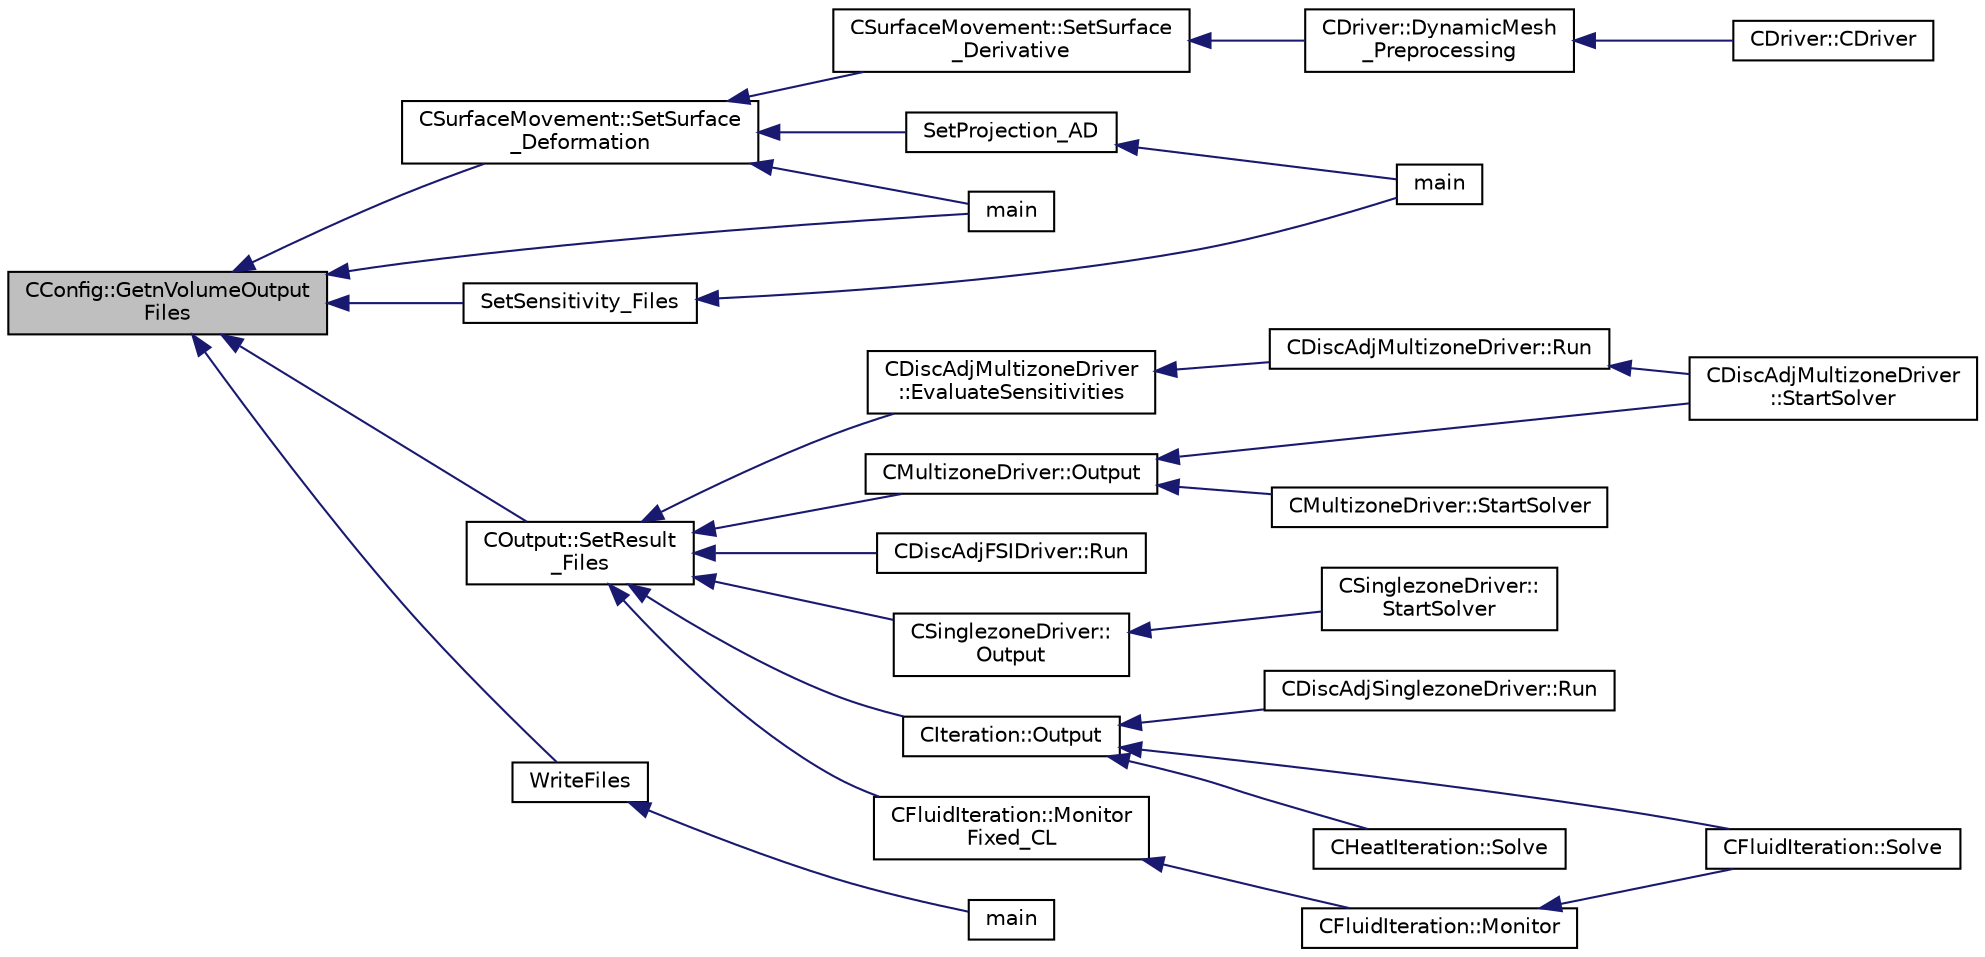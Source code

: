 digraph "CConfig::GetnVolumeOutputFiles"
{
  edge [fontname="Helvetica",fontsize="10",labelfontname="Helvetica",labelfontsize="10"];
  node [fontname="Helvetica",fontsize="10",shape=record];
  rankdir="LR";
  Node9786 [label="CConfig::GetnVolumeOutput\lFiles",height=0.2,width=0.4,color="black", fillcolor="grey75", style="filled", fontcolor="black"];
  Node9786 -> Node9787 [dir="back",color="midnightblue",fontsize="10",style="solid",fontname="Helvetica"];
  Node9787 [label="CSurfaceMovement::SetSurface\l_Deformation",height=0.2,width=0.4,color="black", fillcolor="white", style="filled",URL="$class_c_surface_movement.html#a23bec9fbe1bcd7f6117100de93381ac3",tooltip="Set the surface/boundary deformation. "];
  Node9787 -> Node9788 [dir="back",color="midnightblue",fontsize="10",style="solid",fontname="Helvetica"];
  Node9788 [label="CSurfaceMovement::SetSurface\l_Derivative",height=0.2,width=0.4,color="black", fillcolor="white", style="filled",URL="$class_c_surface_movement.html#af6aac73d04565bf6e9b81305b66e97e7",tooltip="Set derivatives of the surface/boundary deformation. "];
  Node9788 -> Node9789 [dir="back",color="midnightblue",fontsize="10",style="solid",fontname="Helvetica"];
  Node9789 [label="CDriver::DynamicMesh\l_Preprocessing",height=0.2,width=0.4,color="black", fillcolor="white", style="filled",URL="$class_c_driver.html#af585d91d9c08dbddcc2b3e67dd5f5af9",tooltip="GridMovement_Preprocessing. "];
  Node9789 -> Node9790 [dir="back",color="midnightblue",fontsize="10",style="solid",fontname="Helvetica"];
  Node9790 [label="CDriver::CDriver",height=0.2,width=0.4,color="black", fillcolor="white", style="filled",URL="$class_c_driver.html#a3fca4a013a6efa9bbb38fe78a86b5f3d",tooltip="Constructor of the class. "];
  Node9787 -> Node9791 [dir="back",color="midnightblue",fontsize="10",style="solid",fontname="Helvetica"];
  Node9791 [label="main",height=0.2,width=0.4,color="black", fillcolor="white", style="filled",URL="$_s_u2___d_e_f_8cpp.html#a0ddf1224851353fc92bfbff6f499fa97"];
  Node9787 -> Node9792 [dir="back",color="midnightblue",fontsize="10",style="solid",fontname="Helvetica"];
  Node9792 [label="SetProjection_AD",height=0.2,width=0.4,color="black", fillcolor="white", style="filled",URL="$_s_u2___d_o_t_8cpp.html#a3fceed882e8eb3d6796c8e8396af7d87",tooltip="Projection of the surface sensitivity using algorithmic differentiation (AD). "];
  Node9792 -> Node9793 [dir="back",color="midnightblue",fontsize="10",style="solid",fontname="Helvetica"];
  Node9793 [label="main",height=0.2,width=0.4,color="black", fillcolor="white", style="filled",URL="$_s_u2___d_o_t_8cpp.html#a0ddf1224851353fc92bfbff6f499fa97"];
  Node9786 -> Node9794 [dir="back",color="midnightblue",fontsize="10",style="solid",fontname="Helvetica"];
  Node9794 [label="COutput::SetResult\l_Files",height=0.2,width=0.4,color="black", fillcolor="white", style="filled",URL="$class_c_output.html#a8cae0e94e8769f55d5865df600acbc2f",tooltip="Loop through all requested output files and write the volume output data. "];
  Node9794 -> Node9795 [dir="back",color="midnightblue",fontsize="10",style="solid",fontname="Helvetica"];
  Node9795 [label="CDiscAdjMultizoneDriver\l::EvaluateSensitivities",height=0.2,width=0.4,color="black", fillcolor="white", style="filled",URL="$class_c_disc_adj_multizone_driver.html#ac2789097629674cfb7d4de64954024df",tooltip="Evaluate sensitivites for the current adjoint solution and output files. "];
  Node9795 -> Node9796 [dir="back",color="midnightblue",fontsize="10",style="solid",fontname="Helvetica"];
  Node9796 [label="CDiscAdjMultizoneDriver::Run",height=0.2,width=0.4,color="black", fillcolor="white", style="filled",URL="$class_c_disc_adj_multizone_driver.html#af996aecdb6d20aa4fc81c9b67295abf5",tooltip="[Overload] Run an discrete adjoint update of all solvers within multiple zones. "];
  Node9796 -> Node9797 [dir="back",color="midnightblue",fontsize="10",style="solid",fontname="Helvetica"];
  Node9797 [label="CDiscAdjMultizoneDriver\l::StartSolver",height=0.2,width=0.4,color="black", fillcolor="white", style="filled",URL="$class_c_disc_adj_multizone_driver.html#a75de0a1a482ceeed4301a384f1515092",tooltip="[Overload] Launch the computation for discrete adjoint multizone problems. "];
  Node9794 -> Node9798 [dir="back",color="midnightblue",fontsize="10",style="solid",fontname="Helvetica"];
  Node9798 [label="CDiscAdjFSIDriver::Run",height=0.2,width=0.4,color="black", fillcolor="white", style="filled",URL="$class_c_disc_adj_f_s_i_driver.html#a2e965d6e9c4dcfc296077cae225cab21",tooltip="Run a Discrete Adjoint iteration for the FSI problem. "];
  Node9794 -> Node9799 [dir="back",color="midnightblue",fontsize="10",style="solid",fontname="Helvetica"];
  Node9799 [label="CMultizoneDriver::Output",height=0.2,width=0.4,color="black", fillcolor="white", style="filled",URL="$class_c_multizone_driver.html#a994366ecc93e27a86948b93cd3c722e7",tooltip="Output the solution in solution file. "];
  Node9799 -> Node9797 [dir="back",color="midnightblue",fontsize="10",style="solid",fontname="Helvetica"];
  Node9799 -> Node9800 [dir="back",color="midnightblue",fontsize="10",style="solid",fontname="Helvetica"];
  Node9800 [label="CMultizoneDriver::StartSolver",height=0.2,width=0.4,color="black", fillcolor="white", style="filled",URL="$class_c_multizone_driver.html#a03cfc000c383ef0d86d34e1c6aef5ff3",tooltip="[Overload] Launch the computation for multizone problems. "];
  Node9794 -> Node9801 [dir="back",color="midnightblue",fontsize="10",style="solid",fontname="Helvetica"];
  Node9801 [label="CSinglezoneDriver::\lOutput",height=0.2,width=0.4,color="black", fillcolor="white", style="filled",URL="$class_c_singlezone_driver.html#afc32b69df4468ab19f5285782b91f0be",tooltip="Output the solution in solution file. "];
  Node9801 -> Node9802 [dir="back",color="midnightblue",fontsize="10",style="solid",fontname="Helvetica"];
  Node9802 [label="CSinglezoneDriver::\lStartSolver",height=0.2,width=0.4,color="black", fillcolor="white", style="filled",URL="$class_c_singlezone_driver.html#a6eb4215f7ee740a6d5edb798110ce44a",tooltip="[Overload] Launch the computation for single-zone problems. "];
  Node9794 -> Node9803 [dir="back",color="midnightblue",fontsize="10",style="solid",fontname="Helvetica"];
  Node9803 [label="CIteration::Output",height=0.2,width=0.4,color="black", fillcolor="white", style="filled",URL="$class_c_iteration.html#a81703988a52c42fd644506cd2009c8e1",tooltip="A virtual member. "];
  Node9803 -> Node9804 [dir="back",color="midnightblue",fontsize="10",style="solid",fontname="Helvetica"];
  Node9804 [label="CDiscAdjSinglezoneDriver::Run",height=0.2,width=0.4,color="black", fillcolor="white", style="filled",URL="$class_c_disc_adj_singlezone_driver.html#a624c84f750a031872526d62b93cff1f1",tooltip="Run a single iteration of the discrete adjoint solver with a single zone. "];
  Node9803 -> Node9805 [dir="back",color="midnightblue",fontsize="10",style="solid",fontname="Helvetica"];
  Node9805 [label="CFluidIteration::Solve",height=0.2,width=0.4,color="black", fillcolor="white", style="filled",URL="$class_c_fluid_iteration.html#ae22cd342c9c9d2ea5ac3f5103394ff80",tooltip="Iterate the fluid system for a number of Inner_Iter iterations. "];
  Node9803 -> Node9806 [dir="back",color="midnightblue",fontsize="10",style="solid",fontname="Helvetica"];
  Node9806 [label="CHeatIteration::Solve",height=0.2,width=0.4,color="black", fillcolor="white", style="filled",URL="$class_c_heat_iteration.html#ac9bc702cd04ec181d142db04b176e3b1",tooltip="Perform a single iteration of the wave system. "];
  Node9794 -> Node9807 [dir="back",color="midnightblue",fontsize="10",style="solid",fontname="Helvetica"];
  Node9807 [label="CFluidIteration::Monitor\lFixed_CL",height=0.2,width=0.4,color="black", fillcolor="white", style="filled",URL="$class_c_fluid_iteration.html#a21538ff2df862f29e659135452d901a1",tooltip="Fixed CL monitoring function. "];
  Node9807 -> Node9808 [dir="back",color="midnightblue",fontsize="10",style="solid",fontname="Helvetica"];
  Node9808 [label="CFluidIteration::Monitor",height=0.2,width=0.4,color="black", fillcolor="white", style="filled",URL="$class_c_fluid_iteration.html#a563192d869a4e82151c0bf6781b4890d",tooltip="Monitors the convergence and other metrics for the fluid system. "];
  Node9808 -> Node9805 [dir="back",color="midnightblue",fontsize="10",style="solid",fontname="Helvetica"];
  Node9786 -> Node9791 [dir="back",color="midnightblue",fontsize="10",style="solid",fontname="Helvetica"];
  Node9786 -> Node9809 [dir="back",color="midnightblue",fontsize="10",style="solid",fontname="Helvetica"];
  Node9809 [label="SetSensitivity_Files",height=0.2,width=0.4,color="black", fillcolor="white", style="filled",URL="$_s_u2___d_o_t_8cpp.html#a63d4fd49ad25f4916709545fb847948c",tooltip="Write the sensitivity (including mesh sensitivity) computed with the discrete adjoint method on the s..."];
  Node9809 -> Node9793 [dir="back",color="midnightblue",fontsize="10",style="solid",fontname="Helvetica"];
  Node9786 -> Node9810 [dir="back",color="midnightblue",fontsize="10",style="solid",fontname="Helvetica"];
  Node9810 [label="WriteFiles",height=0.2,width=0.4,color="black", fillcolor="white", style="filled",URL="$_s_u2___s_o_l_8cpp.html#a43305e0af849b318ce139ccf6a164626"];
  Node9810 -> Node9811 [dir="back",color="midnightblue",fontsize="10",style="solid",fontname="Helvetica"];
  Node9811 [label="main",height=0.2,width=0.4,color="black", fillcolor="white", style="filled",URL="$_s_u2___s_o_l_8cpp.html#a0ddf1224851353fc92bfbff6f499fa97"];
}
